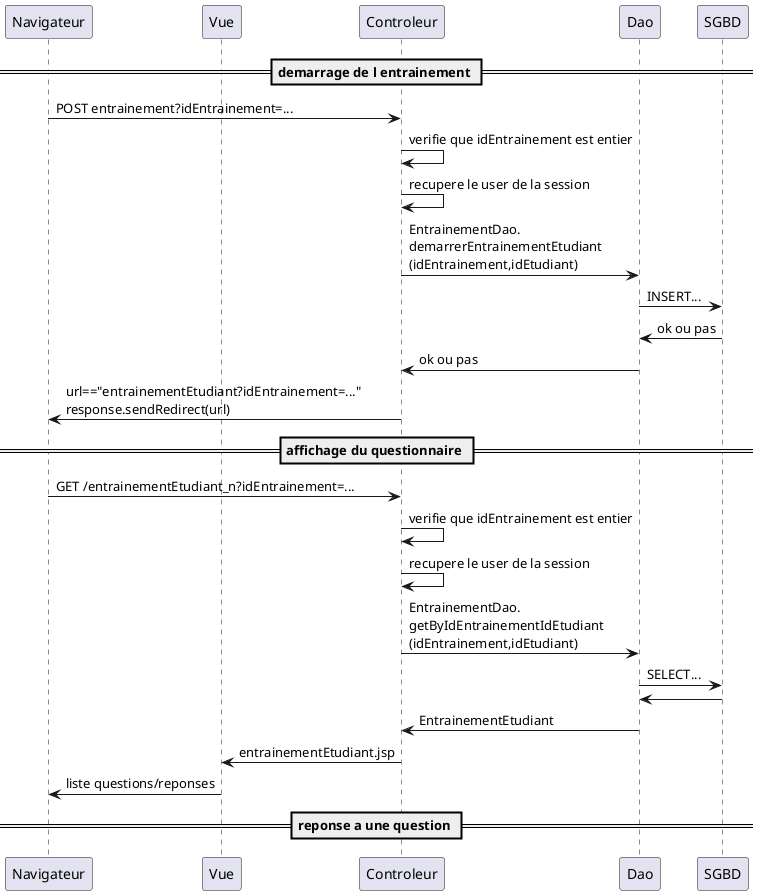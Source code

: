 @startuml
' par défaut, les couches sont disposées dans l'ordre d'apparition
' nous utilison participant pour préciser qu'après Navigateur il y a Vue et non Controleur
participant Navigateur
participant Vue

== demarrage de l entrainement ==
Navigateur -> Controleur: POST entrainement?idEntrainement=...
Controleur -> Controleur: verifie que idEntrainement est entier 
Controleur -> Controleur: recupere le user de la session 
Controleur -> Dao: EntrainementDao.\ndemarrerEntrainementEtudiant\n(idEntrainement,idEtudiant)
Dao -> SGBD: INSERT...
SGBD -> Dao: ok ou pas
Dao -> Controleur: ok ou pas
Controleur -> Navigateur: url=="entrainementEtudiant?idEntrainement=..."\nresponse.sendRedirect(url)
== affichage du questionnaire ==
Navigateur -> Controleur: GET /entrainementEtudiant_n?idEntrainement=...
Controleur -> Controleur: verifie que idEntrainement est entier
Controleur -> Controleur: recupere le user de la session
Controleur -> Dao: EntrainementDao.\ngetByIdEntrainementIdEtudiant\n(idEntrainement,idEtudiant)
Dao -> SGBD: SELECT...
SGBD -> Dao: 
Dao -> Controleur: EntrainementEtudiant
Controleur -> Vue: entrainementEtudiant.jsp
Vue -> Navigateur: liste questions/reponses
== reponse a une question ==
@enduml

/' (commentaire sur plusieurs lignes, comme en Java, avec ' qui remplace *)
1ere étape
Créer le contrôleur et une vue minimale, et tester
Pour cela, créer une servlet MesCanauxServlet dans fr.siomassy2021.controller, avec
le chemin (utl) /mescanaux.
=> commit

2e étape
Mettre des canaux en dur dans le contrôleur,
et les afficher dans la JSP.
=> commit

3e étape
Appel de la Dao, qui construit la liste en dur
Le memberId est aussi mis en dur à 1
=> commit
'/
